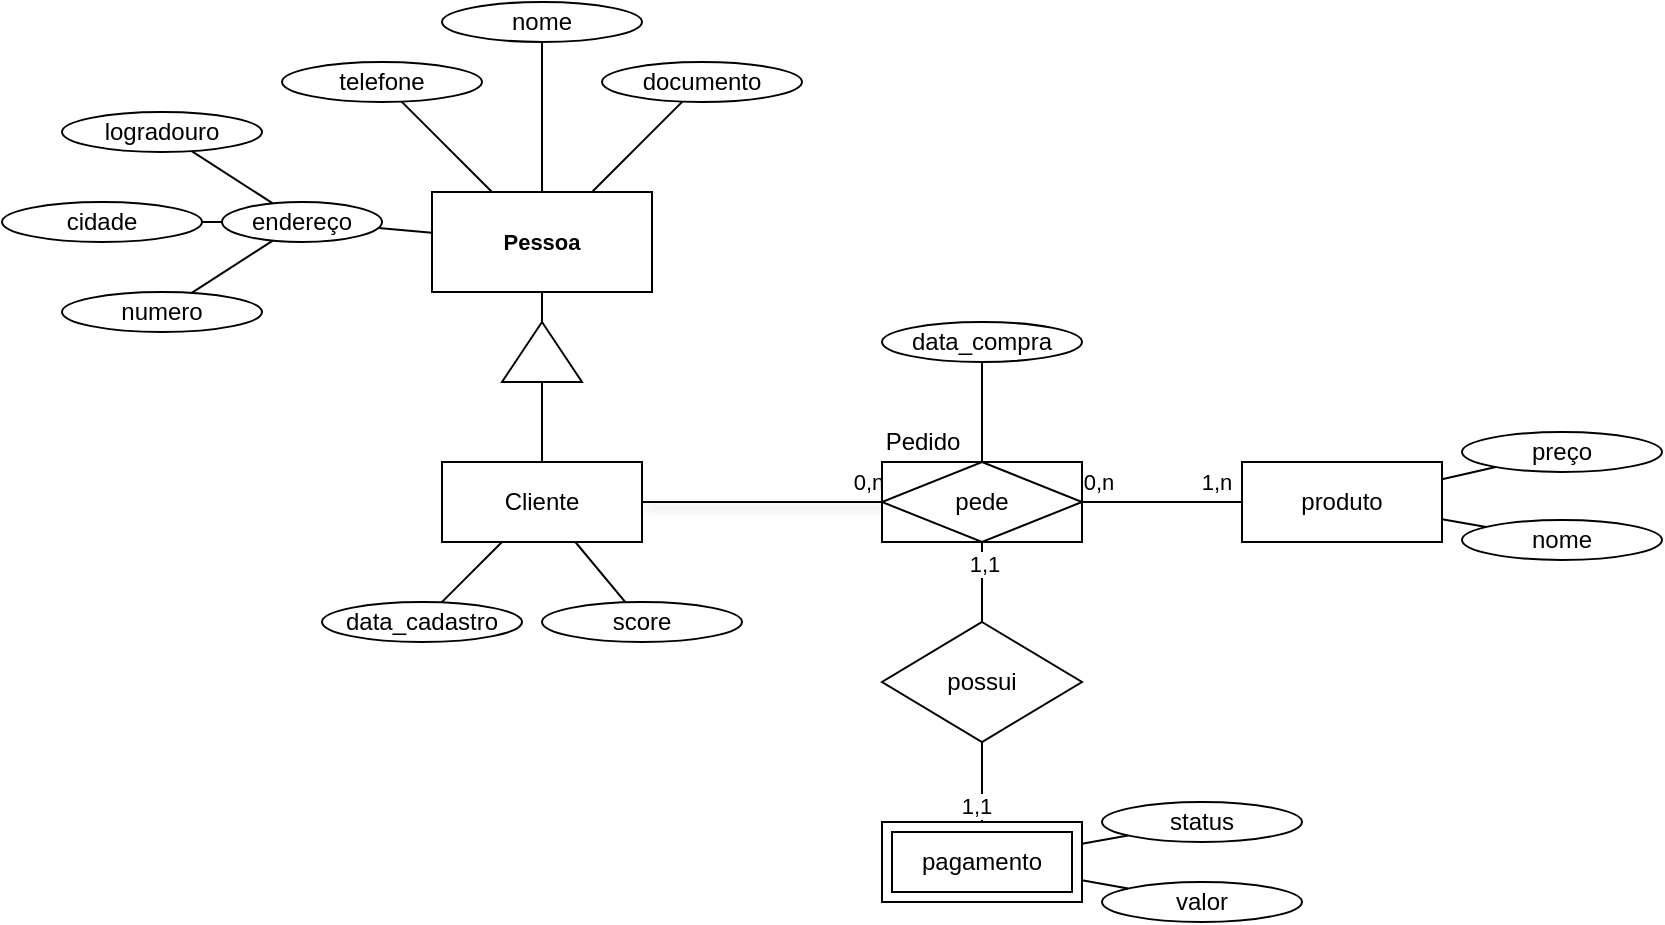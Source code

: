<mxfile version="26.1.1">
  <diagram name="Página-1" id="mvHJpU4HcIBe2mHSXhnH">
    <mxGraphModel dx="2560" dy="683" grid="1" gridSize="10" guides="1" tooltips="1" connect="1" arrows="1" fold="1" page="1" pageScale="1" pageWidth="1169" pageHeight="827" math="0" shadow="0">
      <root>
        <mxCell id="0" />
        <mxCell id="1" parent="0" />
        <mxCell id="BGMFZoX1VJNvUkTLhaUZ-9" value="" style="rounded=0;orthogonalLoop=1;jettySize=auto;html=1;shadow=1;startArrow=none;startFill=0;endSize=10;startSize=10;endArrow=none;entryX=0;entryY=0.5;entryDx=0;entryDy=0;" parent="1" source="BGMFZoX1VJNvUkTLhaUZ-1" target="DCf7s3MHH4NWVDlQSxs0-2" edge="1">
          <mxGeometry relative="1" as="geometry">
            <mxPoint x="300" y="370" as="targetPoint" />
          </mxGeometry>
        </mxCell>
        <mxCell id="BGMFZoX1VJNvUkTLhaUZ-111" value="1,1" style="edgeLabel;html=1;align=center;verticalAlign=middle;resizable=0;points=[];" parent="BGMFZoX1VJNvUkTLhaUZ-9" vertex="1" connectable="0">
          <mxGeometry x="-0.462" y="3" relative="1" as="geometry">
            <mxPoint x="-49" y="-7" as="offset" />
          </mxGeometry>
        </mxCell>
        <mxCell id="DCf7s3MHH4NWVDlQSxs0-6" value="0,n" style="edgeLabel;html=1;align=center;verticalAlign=middle;resizable=0;points=[];" parent="BGMFZoX1VJNvUkTLhaUZ-9" vertex="1" connectable="0">
          <mxGeometry x="0.88" y="2" relative="1" as="geometry">
            <mxPoint y="-8" as="offset" />
          </mxGeometry>
        </mxCell>
        <mxCell id="BGMFZoX1VJNvUkTLhaUZ-99" style="edgeStyle=none;rounded=0;orthogonalLoop=1;jettySize=auto;html=1;endArrow=none;startFill=0;" parent="1" source="BGMFZoX1VJNvUkTLhaUZ-136" target="BGMFZoX1VJNvUkTLhaUZ-85" edge="1">
          <mxGeometry relative="1" as="geometry">
            <mxPoint x="-90" y="350" as="sourcePoint" />
          </mxGeometry>
        </mxCell>
        <mxCell id="BGMFZoX1VJNvUkTLhaUZ-100" style="edgeStyle=none;rounded=0;orthogonalLoop=1;jettySize=auto;html=1;endArrow=none;startFill=0;" parent="1" source="BGMFZoX1VJNvUkTLhaUZ-136" target="BGMFZoX1VJNvUkTLhaUZ-87" edge="1">
          <mxGeometry relative="1" as="geometry">
            <mxPoint x="-67.468" y="350" as="sourcePoint" />
          </mxGeometry>
        </mxCell>
        <mxCell id="BGMFZoX1VJNvUkTLhaUZ-118" value="" style="edgeStyle=none;rounded=0;orthogonalLoop=1;jettySize=auto;html=1;fontFamily=Helvetica;fontSize=12;fontColor=default;endArrow=none;startFill=0;" parent="1" source="BGMFZoX1VJNvUkTLhaUZ-136" target="BGMFZoX1VJNvUkTLhaUZ-86" edge="1">
          <mxGeometry relative="1" as="geometry">
            <mxPoint x="-112.532" y="350" as="sourcePoint" />
          </mxGeometry>
        </mxCell>
        <mxCell id="BGMFZoX1VJNvUkTLhaUZ-133" style="edgeStyle=none;shape=connector;rounded=0;orthogonalLoop=1;jettySize=auto;html=1;strokeColor=default;align=center;verticalAlign=middle;fontFamily=Helvetica;fontSize=11;fontColor=default;labelBackgroundColor=default;startFill=0;endArrow=none;" parent="1" source="BGMFZoX1VJNvUkTLhaUZ-1" target="BGMFZoX1VJNvUkTLhaUZ-124" edge="1">
          <mxGeometry relative="1" as="geometry" />
        </mxCell>
        <mxCell id="BGMFZoX1VJNvUkTLhaUZ-134" style="edgeStyle=none;shape=connector;rounded=0;orthogonalLoop=1;jettySize=auto;html=1;strokeColor=default;align=center;verticalAlign=middle;fontFamily=Helvetica;fontSize=11;fontColor=default;labelBackgroundColor=default;startFill=0;endArrow=none;" parent="1" source="BGMFZoX1VJNvUkTLhaUZ-1" target="BGMFZoX1VJNvUkTLhaUZ-135" edge="1">
          <mxGeometry relative="1" as="geometry">
            <mxPoint x="290" y="290" as="targetPoint" />
          </mxGeometry>
        </mxCell>
        <mxCell id="BGMFZoX1VJNvUkTLhaUZ-141" style="edgeStyle=none;shape=connector;rounded=0;orthogonalLoop=1;jettySize=auto;html=1;strokeColor=default;align=center;verticalAlign=middle;fontFamily=Helvetica;fontSize=11;fontColor=default;labelBackgroundColor=default;startFill=0;endArrow=none;" parent="1" source="BGMFZoX1VJNvUkTLhaUZ-1" target="BGMFZoX1VJNvUkTLhaUZ-128" edge="1">
          <mxGeometry relative="1" as="geometry" />
        </mxCell>
        <mxCell id="BGMFZoX1VJNvUkTLhaUZ-1" value="Cliente" style="whiteSpace=wrap;html=1;align=center;" parent="1" vertex="1">
          <mxGeometry x="130" y="350" width="100" height="40" as="geometry" />
        </mxCell>
        <mxCell id="BGMFZoX1VJNvUkTLhaUZ-4" style="edgeStyle=orthogonalEdgeStyle;rounded=0;orthogonalLoop=1;jettySize=auto;html=1;endArrow=none;startFill=0;startArrow=none;endSize=10;startSize=10;exitX=1;exitY=0.5;exitDx=0;exitDy=0;" parent="1" source="DCf7s3MHH4NWVDlQSxs0-2" target="BGMFZoX1VJNvUkTLhaUZ-3" edge="1">
          <mxGeometry relative="1" as="geometry">
            <mxPoint x="640" y="370.0" as="targetPoint" />
            <mxPoint x="550" y="370" as="sourcePoint" />
          </mxGeometry>
        </mxCell>
        <mxCell id="BGMFZoX1VJNvUkTLhaUZ-109" value="0,n" style="edgeLabel;html=1;align=center;verticalAlign=middle;resizable=0;points=[];" parent="BGMFZoX1VJNvUkTLhaUZ-4" vertex="1" connectable="0">
          <mxGeometry x="-0.573" y="1" relative="1" as="geometry">
            <mxPoint x="-9" y="-9" as="offset" />
          </mxGeometry>
        </mxCell>
        <mxCell id="BGMFZoX1VJNvUkTLhaUZ-112" value="1,n" style="edgeLabel;html=1;align=center;verticalAlign=middle;resizable=0;points=[];" parent="BGMFZoX1VJNvUkTLhaUZ-4" vertex="1" connectable="0">
          <mxGeometry x="0.659" y="1" relative="1" as="geometry">
            <mxPoint y="-9" as="offset" />
          </mxGeometry>
        </mxCell>
        <mxCell id="BGMFZoX1VJNvUkTLhaUZ-16" style="rounded=0;orthogonalLoop=1;jettySize=auto;html=1;endArrow=none;startFill=0;exitX=0.5;exitY=0;exitDx=0;exitDy=0;" parent="1" source="DCf7s3MHH4NWVDlQSxs0-2" target="BGMFZoX1VJNvUkTLhaUZ-13" edge="1">
          <mxGeometry relative="1" as="geometry">
            <mxPoint x="500" y="350" as="sourcePoint" />
          </mxGeometry>
        </mxCell>
        <mxCell id="BGMFZoX1VJNvUkTLhaUZ-79" style="edgeStyle=none;rounded=0;orthogonalLoop=1;jettySize=auto;html=1;endArrow=none;startFill=0;startArrow=none;startSize=10;endSize=10;exitX=0.5;exitY=1;exitDx=0;exitDy=0;" parent="1" source="DCf7s3MHH4NWVDlQSxs0-2" target="BGMFZoX1VJNvUkTLhaUZ-78" edge="1">
          <mxGeometry relative="1" as="geometry">
            <mxPoint x="500" y="390" as="sourcePoint" />
          </mxGeometry>
        </mxCell>
        <mxCell id="BGMFZoX1VJNvUkTLhaUZ-114" value="1,1" style="edgeLabel;html=1;align=center;verticalAlign=middle;resizable=0;points=[];" parent="BGMFZoX1VJNvUkTLhaUZ-79" vertex="1" connectable="0">
          <mxGeometry x="-0.459" y="1" relative="1" as="geometry">
            <mxPoint as="offset" />
          </mxGeometry>
        </mxCell>
        <mxCell id="BGMFZoX1VJNvUkTLhaUZ-144" style="edgeStyle=none;shape=connector;rounded=0;orthogonalLoop=1;jettySize=auto;html=1;strokeColor=default;align=center;verticalAlign=middle;fontFamily=Helvetica;fontSize=12;fontColor=default;labelBackgroundColor=default;startFill=0;endArrow=none;" parent="1" source="BGMFZoX1VJNvUkTLhaUZ-3" target="BGMFZoX1VJNvUkTLhaUZ-18" edge="1">
          <mxGeometry relative="1" as="geometry" />
        </mxCell>
        <mxCell id="BGMFZoX1VJNvUkTLhaUZ-145" style="edgeStyle=none;shape=connector;rounded=0;orthogonalLoop=1;jettySize=auto;html=1;strokeColor=default;align=center;verticalAlign=middle;fontFamily=Helvetica;fontSize=12;fontColor=default;labelBackgroundColor=default;startFill=0;endArrow=none;" parent="1" source="BGMFZoX1VJNvUkTLhaUZ-3" target="BGMFZoX1VJNvUkTLhaUZ-19" edge="1">
          <mxGeometry relative="1" as="geometry" />
        </mxCell>
        <mxCell id="BGMFZoX1VJNvUkTLhaUZ-3" value="produto" style="whiteSpace=wrap;html=1;align=center;" parent="1" vertex="1">
          <mxGeometry x="530" y="350" width="100" height="40" as="geometry" />
        </mxCell>
        <mxCell id="BGMFZoX1VJNvUkTLhaUZ-13" value="data_compra" style="ellipse;whiteSpace=wrap;html=1;align=center;" parent="1" vertex="1">
          <mxGeometry x="350" y="280" width="100" height="20" as="geometry" />
        </mxCell>
        <mxCell id="BGMFZoX1VJNvUkTLhaUZ-18" value="preço" style="ellipse;whiteSpace=wrap;html=1;align=center;" parent="1" vertex="1">
          <mxGeometry x="640" y="335" width="100" height="20" as="geometry" />
        </mxCell>
        <mxCell id="BGMFZoX1VJNvUkTLhaUZ-19" value="nome" style="ellipse;whiteSpace=wrap;html=1;align=center;" parent="1" vertex="1">
          <mxGeometry x="640" y="379" width="100" height="20" as="geometry" />
        </mxCell>
        <mxCell id="BGMFZoX1VJNvUkTLhaUZ-80" style="edgeStyle=none;rounded=0;orthogonalLoop=1;jettySize=auto;html=1;endArrow=none;endFill=0;endSize=10;startSize=10;startArrow=none;startFill=0;" parent="1" source="BGMFZoX1VJNvUkTLhaUZ-78" target="BGMFZoX1VJNvUkTLhaUZ-116" edge="1">
          <mxGeometry relative="1" as="geometry">
            <mxPoint x="500" y="590" as="targetPoint" />
          </mxGeometry>
        </mxCell>
        <mxCell id="BGMFZoX1VJNvUkTLhaUZ-115" value="1,1" style="edgeLabel;html=1;align=center;verticalAlign=middle;resizable=0;points=[];" parent="BGMFZoX1VJNvUkTLhaUZ-80" vertex="1" connectable="0">
          <mxGeometry x="0.601" y="-3" relative="1" as="geometry">
            <mxPoint as="offset" />
          </mxGeometry>
        </mxCell>
        <mxCell id="BGMFZoX1VJNvUkTLhaUZ-78" value="possui" style="shape=rhombus;perimeter=rhombusPerimeter;whiteSpace=wrap;html=1;align=center;" parent="1" vertex="1">
          <mxGeometry x="350" y="430" width="100" height="60" as="geometry" />
        </mxCell>
        <mxCell id="BGMFZoX1VJNvUkTLhaUZ-81" value="status" style="ellipse;whiteSpace=wrap;html=1;align=center;" parent="1" vertex="1">
          <mxGeometry x="460" y="520" width="100" height="20" as="geometry" />
        </mxCell>
        <mxCell id="BGMFZoX1VJNvUkTLhaUZ-82" value="valor" style="ellipse;whiteSpace=wrap;html=1;align=center;" parent="1" vertex="1">
          <mxGeometry x="460" y="560" width="100" height="20" as="geometry" />
        </mxCell>
        <mxCell id="BGMFZoX1VJNvUkTLhaUZ-85" value="nome" style="ellipse;whiteSpace=wrap;html=1;align=center;" parent="1" vertex="1">
          <mxGeometry x="130" y="120" width="100" height="20" as="geometry" />
        </mxCell>
        <mxCell id="BGMFZoX1VJNvUkTLhaUZ-86" value="telefone" style="ellipse;whiteSpace=wrap;html=1;align=center;" parent="1" vertex="1">
          <mxGeometry x="50" y="150" width="100" height="20" as="geometry" />
        </mxCell>
        <mxCell id="BGMFZoX1VJNvUkTLhaUZ-87" value="documento" style="ellipse;whiteSpace=wrap;html=1;align=center;" parent="1" vertex="1">
          <mxGeometry x="210" y="150" width="100" height="20" as="geometry" />
        </mxCell>
        <mxCell id="BGMFZoX1VJNvUkTLhaUZ-94" style="edgeStyle=none;rounded=0;orthogonalLoop=1;jettySize=auto;html=1;endArrow=none;startFill=0;" parent="1" source="BGMFZoX1VJNvUkTLhaUZ-90" target="BGMFZoX1VJNvUkTLhaUZ-91" edge="1">
          <mxGeometry relative="1" as="geometry" />
        </mxCell>
        <mxCell id="BGMFZoX1VJNvUkTLhaUZ-95" style="edgeStyle=none;rounded=0;orthogonalLoop=1;jettySize=auto;html=1;endArrow=none;startFill=0;" parent="1" source="BGMFZoX1VJNvUkTLhaUZ-90" target="BGMFZoX1VJNvUkTLhaUZ-93" edge="1">
          <mxGeometry relative="1" as="geometry" />
        </mxCell>
        <mxCell id="BGMFZoX1VJNvUkTLhaUZ-96" style="edgeStyle=none;rounded=0;orthogonalLoop=1;jettySize=auto;html=1;endArrow=none;startFill=0;" parent="1" source="BGMFZoX1VJNvUkTLhaUZ-90" target="BGMFZoX1VJNvUkTLhaUZ-92" edge="1">
          <mxGeometry relative="1" as="geometry" />
        </mxCell>
        <mxCell id="BGMFZoX1VJNvUkTLhaUZ-140" style="edgeStyle=none;shape=connector;rounded=0;orthogonalLoop=1;jettySize=auto;html=1;strokeColor=default;align=center;verticalAlign=middle;fontFamily=Helvetica;fontSize=11;fontColor=default;labelBackgroundColor=default;startFill=0;endArrow=none;" parent="1" source="BGMFZoX1VJNvUkTLhaUZ-90" target="BGMFZoX1VJNvUkTLhaUZ-136" edge="1">
          <mxGeometry relative="1" as="geometry" />
        </mxCell>
        <mxCell id="BGMFZoX1VJNvUkTLhaUZ-90" value="endereço" style="ellipse;whiteSpace=wrap;html=1;align=center;" parent="1" vertex="1">
          <mxGeometry x="20" y="220" width="80" height="20" as="geometry" />
        </mxCell>
        <mxCell id="BGMFZoX1VJNvUkTLhaUZ-91" value="logradouro" style="ellipse;whiteSpace=wrap;html=1;align=center;" parent="1" vertex="1">
          <mxGeometry x="-60" y="175" width="100" height="20" as="geometry" />
        </mxCell>
        <mxCell id="BGMFZoX1VJNvUkTLhaUZ-92" value="cidade" style="ellipse;whiteSpace=wrap;html=1;align=center;" parent="1" vertex="1">
          <mxGeometry x="-90" y="220" width="100" height="20" as="geometry" />
        </mxCell>
        <mxCell id="BGMFZoX1VJNvUkTLhaUZ-93" value="numero" style="ellipse;whiteSpace=wrap;html=1;align=center;" parent="1" vertex="1">
          <mxGeometry x="-60" y="265" width="100" height="20" as="geometry" />
        </mxCell>
        <mxCell id="BGMFZoX1VJNvUkTLhaUZ-142" style="edgeStyle=none;shape=connector;rounded=0;orthogonalLoop=1;jettySize=auto;html=1;strokeColor=default;align=center;verticalAlign=middle;fontFamily=Helvetica;fontSize=12;fontColor=default;labelBackgroundColor=default;startFill=0;endArrow=none;" parent="1" source="BGMFZoX1VJNvUkTLhaUZ-116" target="BGMFZoX1VJNvUkTLhaUZ-82" edge="1">
          <mxGeometry relative="1" as="geometry" />
        </mxCell>
        <mxCell id="BGMFZoX1VJNvUkTLhaUZ-143" style="edgeStyle=none;shape=connector;rounded=0;orthogonalLoop=1;jettySize=auto;html=1;strokeColor=default;align=center;verticalAlign=middle;fontFamily=Helvetica;fontSize=12;fontColor=default;labelBackgroundColor=default;startFill=0;endArrow=none;" parent="1" source="BGMFZoX1VJNvUkTLhaUZ-116" target="BGMFZoX1VJNvUkTLhaUZ-81" edge="1">
          <mxGeometry relative="1" as="geometry" />
        </mxCell>
        <mxCell id="BGMFZoX1VJNvUkTLhaUZ-116" value="pagamento" style="shape=ext;margin=3;double=1;whiteSpace=wrap;html=1;align=center;strokeColor=default;verticalAlign=middle;fontFamily=Helvetica;fontSize=12;fontColor=default;fillColor=default;" parent="1" vertex="1">
          <mxGeometry x="350" y="530" width="100" height="40" as="geometry" />
        </mxCell>
        <mxCell id="BGMFZoX1VJNvUkTLhaUZ-124" value="data_cadastro" style="ellipse;whiteSpace=wrap;html=1;align=center;" parent="1" vertex="1">
          <mxGeometry x="70" y="420" width="100" height="20" as="geometry" />
        </mxCell>
        <mxCell id="BGMFZoX1VJNvUkTLhaUZ-130" style="edgeStyle=none;rounded=0;orthogonalLoop=1;jettySize=auto;html=1;fontFamily=Helvetica;fontSize=12;fontColor=default;endArrow=none;startFill=0;" parent="1" source="BGMFZoX1VJNvUkTLhaUZ-128" target="BGMFZoX1VJNvUkTLhaUZ-136" edge="1">
          <mxGeometry relative="1" as="geometry">
            <mxPoint x="-40" y="370" as="targetPoint" />
          </mxGeometry>
        </mxCell>
        <mxCell id="BGMFZoX1VJNvUkTLhaUZ-128" value="" style="verticalLabelPosition=bottom;verticalAlign=top;html=1;shape=mxgraph.basic.acute_triangle;dx=0.5;strokeColor=default;align=center;fontFamily=Helvetica;fontSize=12;fontColor=default;fillColor=default;rotation=0;" parent="1" vertex="1">
          <mxGeometry x="160" y="280" width="40" height="30" as="geometry" />
        </mxCell>
        <mxCell id="BGMFZoX1VJNvUkTLhaUZ-135" value="score" style="ellipse;whiteSpace=wrap;html=1;align=center;" parent="1" vertex="1">
          <mxGeometry x="180" y="420" width="100" height="20" as="geometry" />
        </mxCell>
        <mxCell id="BGMFZoX1VJNvUkTLhaUZ-136" value="&lt;b&gt;Pessoa&lt;/b&gt;" style="html=1;whiteSpace=wrap;strokeColor=default;align=center;verticalAlign=middle;fontFamily=Helvetica;fontSize=11;fontColor=default;labelBackgroundColor=default;fillColor=default;" parent="1" vertex="1">
          <mxGeometry x="125" y="215" width="110" height="50" as="geometry" />
        </mxCell>
        <mxCell id="DCf7s3MHH4NWVDlQSxs0-2" value="pede" style="shape=associativeEntity;whiteSpace=wrap;html=1;align=center;" parent="1" vertex="1">
          <mxGeometry x="350" y="350" width="100" height="40" as="geometry" />
        </mxCell>
        <mxCell id="DCf7s3MHH4NWVDlQSxs0-3" value="Pedido" style="text;html=1;align=center;verticalAlign=middle;resizable=0;points=[];autosize=1;strokeColor=none;fillColor=none;rounded=0;glass=0;" parent="1" vertex="1">
          <mxGeometry x="340" y="325" width="60" height="30" as="geometry" />
        </mxCell>
      </root>
    </mxGraphModel>
  </diagram>
</mxfile>
